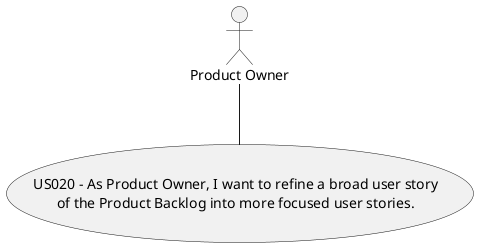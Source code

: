 @startuml
'https://plantuml.com/use-case-diagram


actor "Product Owner" as po

usecase (US020 - As Product Owner, I want to refine a broad user story \nof the Product Backlog into more focused user stories. ) as us27

:po: -- us27

@enduml